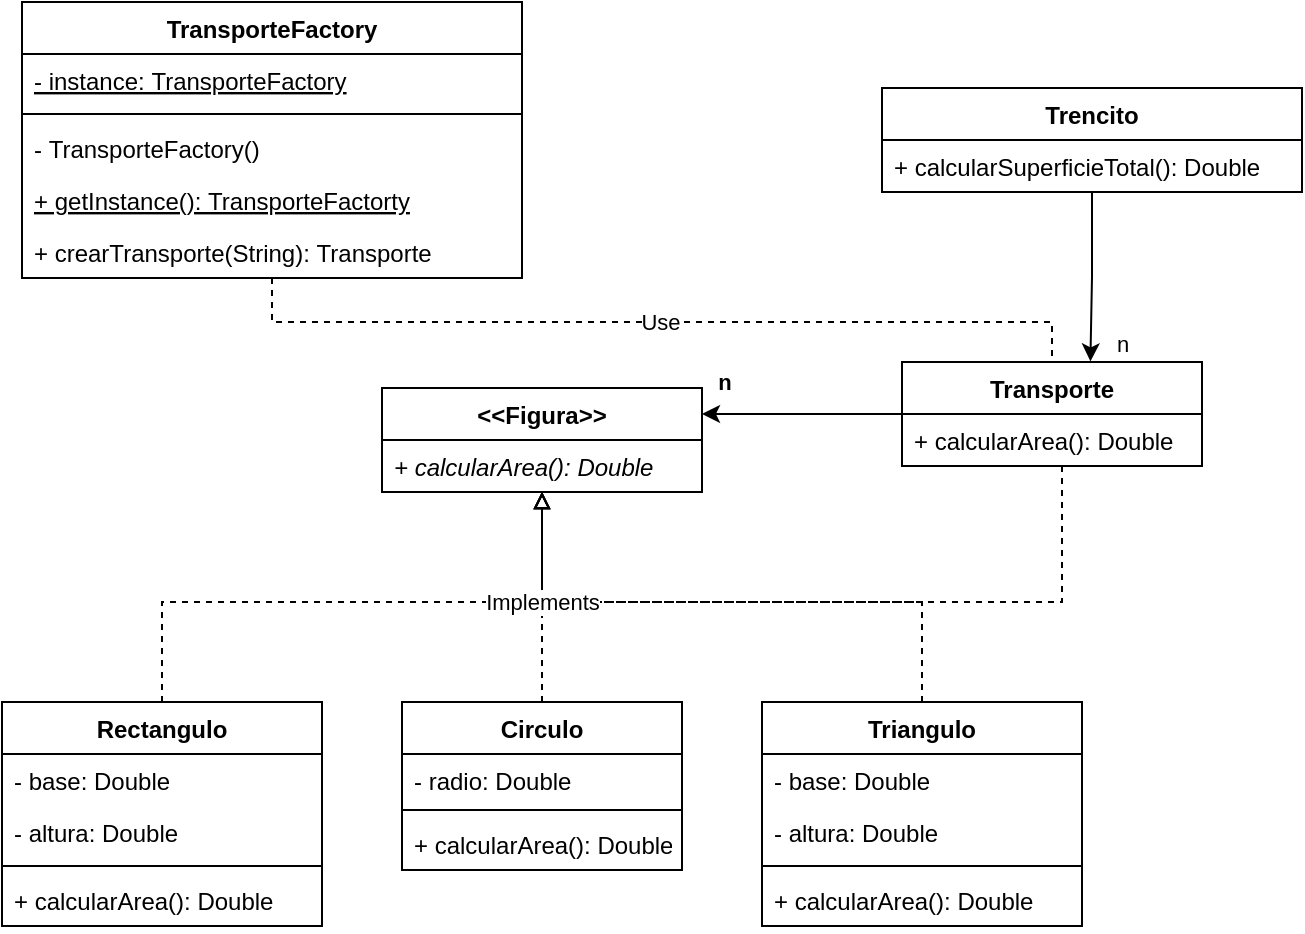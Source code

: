 <mxfile version="14.9.2" type="github">
  <diagram id="QNE5aAsFZ-P1iKES6bLC" name="Page-1">
    <mxGraphModel dx="1567" dy="695" grid="1" gridSize="10" guides="1" tooltips="1" connect="1" arrows="1" fold="1" page="1" pageScale="1" pageWidth="827" pageHeight="1169" math="0" shadow="0">
      <root>
        <mxCell id="0" />
        <mxCell id="1" parent="0" />
        <mxCell id="QD39juJosPbNVd2jlSg1-66" value="n" style="edgeStyle=orthogonalEdgeStyle;rounded=0;orthogonalLoop=1;jettySize=auto;html=1;entryX=1;entryY=0.25;entryDx=0;entryDy=0;endArrow=classic;endFill=1;fontStyle=1" edge="1" parent="1" source="QD39juJosPbNVd2jlSg1-1" target="QD39juJosPbNVd2jlSg1-9">
          <mxGeometry x="0.8" y="-16" relative="1" as="geometry">
            <mxPoint x="1" as="offset" />
          </mxGeometry>
        </mxCell>
        <mxCell id="QD39juJosPbNVd2jlSg1-75" style="edgeStyle=orthogonalEdgeStyle;rounded=0;orthogonalLoop=1;jettySize=auto;html=1;dashed=1;endArrow=block;endFill=0;" edge="1" parent="1" source="QD39juJosPbNVd2jlSg1-1" target="QD39juJosPbNVd2jlSg1-9">
          <mxGeometry relative="1" as="geometry">
            <Array as="points">
              <mxPoint x="560" y="310" />
              <mxPoint x="300" y="310" />
            </Array>
          </mxGeometry>
        </mxCell>
        <mxCell id="QD39juJosPbNVd2jlSg1-1" value="Transporte" style="swimlane;fontStyle=1;align=center;verticalAlign=top;childLayout=stackLayout;horizontal=1;startSize=26;horizontalStack=0;resizeParent=1;resizeParentMax=0;resizeLast=0;collapsible=1;marginBottom=0;" vertex="1" parent="1">
          <mxGeometry x="480" y="190" width="150" height="52" as="geometry" />
        </mxCell>
        <mxCell id="QD39juJosPbNVd2jlSg1-4" value="+ calcularArea(): Double" style="text;strokeColor=none;fillColor=none;align=left;verticalAlign=top;spacingLeft=4;spacingRight=4;overflow=hidden;rotatable=0;points=[[0,0.5],[1,0.5]];portConstraint=eastwest;" vertex="1" parent="QD39juJosPbNVd2jlSg1-1">
          <mxGeometry y="26" width="150" height="26" as="geometry" />
        </mxCell>
        <mxCell id="QD39juJosPbNVd2jlSg1-73" style="edgeStyle=orthogonalEdgeStyle;rounded=0;orthogonalLoop=1;jettySize=auto;html=1;dashed=1;endArrow=block;endFill=0;" edge="1" parent="1" source="QD39juJosPbNVd2jlSg1-5" target="QD39juJosPbNVd2jlSg1-9">
          <mxGeometry relative="1" as="geometry" />
        </mxCell>
        <mxCell id="QD39juJosPbNVd2jlSg1-5" value="Circulo" style="swimlane;fontStyle=1;align=center;verticalAlign=top;childLayout=stackLayout;horizontal=1;startSize=26;horizontalStack=0;resizeParent=1;resizeParentMax=0;resizeLast=0;collapsible=1;marginBottom=0;" vertex="1" parent="1">
          <mxGeometry x="230" y="360" width="140" height="84" as="geometry" />
        </mxCell>
        <mxCell id="QD39juJosPbNVd2jlSg1-6" value="- radio: Double" style="text;strokeColor=none;fillColor=none;align=left;verticalAlign=top;spacingLeft=4;spacingRight=4;overflow=hidden;rotatable=0;points=[[0,0.5],[1,0.5]];portConstraint=eastwest;" vertex="1" parent="QD39juJosPbNVd2jlSg1-5">
          <mxGeometry y="26" width="140" height="24" as="geometry" />
        </mxCell>
        <mxCell id="QD39juJosPbNVd2jlSg1-7" value="" style="line;strokeWidth=1;fillColor=none;align=left;verticalAlign=middle;spacingTop=-1;spacingLeft=3;spacingRight=3;rotatable=0;labelPosition=right;points=[];portConstraint=eastwest;" vertex="1" parent="QD39juJosPbNVd2jlSg1-5">
          <mxGeometry y="50" width="140" height="8" as="geometry" />
        </mxCell>
        <mxCell id="QD39juJosPbNVd2jlSg1-8" value="+ calcularArea(): Double" style="text;strokeColor=none;fillColor=none;align=left;verticalAlign=top;spacingLeft=4;spacingRight=4;overflow=hidden;rotatable=0;points=[[0,0.5],[1,0.5]];portConstraint=eastwest;" vertex="1" parent="QD39juJosPbNVd2jlSg1-5">
          <mxGeometry y="58" width="140" height="26" as="geometry" />
        </mxCell>
        <mxCell id="QD39juJosPbNVd2jlSg1-9" value="&lt;&lt;Figura&gt;&gt;" style="swimlane;fontStyle=1;align=center;verticalAlign=top;childLayout=stackLayout;horizontal=1;startSize=26;horizontalStack=0;resizeParent=1;resizeParentMax=0;resizeLast=0;collapsible=1;marginBottom=0;" vertex="1" parent="1">
          <mxGeometry x="220" y="203" width="160" height="52" as="geometry" />
        </mxCell>
        <mxCell id="QD39juJosPbNVd2jlSg1-12" value="+ calcularArea(): Double" style="text;strokeColor=none;fillColor=none;align=left;verticalAlign=top;spacingLeft=4;spacingRight=4;overflow=hidden;rotatable=0;points=[[0,0.5],[1,0.5]];portConstraint=eastwest;fontStyle=2" vertex="1" parent="QD39juJosPbNVd2jlSg1-9">
          <mxGeometry y="26" width="160" height="26" as="geometry" />
        </mxCell>
        <mxCell id="QD39juJosPbNVd2jlSg1-71" style="edgeStyle=orthogonalEdgeStyle;rounded=0;orthogonalLoop=1;jettySize=auto;html=1;dashed=1;endArrow=block;endFill=0;" edge="1" parent="1" source="QD39juJosPbNVd2jlSg1-13" target="QD39juJosPbNVd2jlSg1-9">
          <mxGeometry relative="1" as="geometry">
            <Array as="points">
              <mxPoint x="110" y="310" />
              <mxPoint x="300" y="310" />
            </Array>
          </mxGeometry>
        </mxCell>
        <mxCell id="QD39juJosPbNVd2jlSg1-13" value="Rectangulo" style="swimlane;fontStyle=1;align=center;verticalAlign=top;childLayout=stackLayout;horizontal=1;startSize=26;horizontalStack=0;resizeParent=1;resizeParentMax=0;resizeLast=0;collapsible=1;marginBottom=0;" vertex="1" parent="1">
          <mxGeometry x="30" y="360" width="160" height="112" as="geometry" />
        </mxCell>
        <mxCell id="QD39juJosPbNVd2jlSg1-17" value="- base: Double" style="text;strokeColor=none;fillColor=none;align=left;verticalAlign=top;spacingLeft=4;spacingRight=4;overflow=hidden;rotatable=0;points=[[0,0.5],[1,0.5]];portConstraint=eastwest;" vertex="1" parent="QD39juJosPbNVd2jlSg1-13">
          <mxGeometry y="26" width="160" height="26" as="geometry" />
        </mxCell>
        <mxCell id="QD39juJosPbNVd2jlSg1-14" value="- altura: Double" style="text;strokeColor=none;fillColor=none;align=left;verticalAlign=top;spacingLeft=4;spacingRight=4;overflow=hidden;rotatable=0;points=[[0,0.5],[1,0.5]];portConstraint=eastwest;" vertex="1" parent="QD39juJosPbNVd2jlSg1-13">
          <mxGeometry y="52" width="160" height="26" as="geometry" />
        </mxCell>
        <mxCell id="QD39juJosPbNVd2jlSg1-15" value="" style="line;strokeWidth=1;fillColor=none;align=left;verticalAlign=middle;spacingTop=-1;spacingLeft=3;spacingRight=3;rotatable=0;labelPosition=right;points=[];portConstraint=eastwest;" vertex="1" parent="QD39juJosPbNVd2jlSg1-13">
          <mxGeometry y="78" width="160" height="8" as="geometry" />
        </mxCell>
        <mxCell id="QD39juJosPbNVd2jlSg1-16" value="+ calcularArea(): Double" style="text;strokeColor=none;fillColor=none;align=left;verticalAlign=top;spacingLeft=4;spacingRight=4;overflow=hidden;rotatable=0;points=[[0,0.5],[1,0.5]];portConstraint=eastwest;" vertex="1" parent="QD39juJosPbNVd2jlSg1-13">
          <mxGeometry y="86" width="160" height="26" as="geometry" />
        </mxCell>
        <mxCell id="QD39juJosPbNVd2jlSg1-74" value="Implements" style="edgeStyle=orthogonalEdgeStyle;rounded=0;orthogonalLoop=1;jettySize=auto;html=1;dashed=1;endArrow=block;endFill=0;" edge="1" parent="1" source="QD39juJosPbNVd2jlSg1-18" target="QD39juJosPbNVd2jlSg1-9">
          <mxGeometry x="0.627" relative="1" as="geometry">
            <Array as="points">
              <mxPoint x="490" y="310" />
              <mxPoint x="300" y="310" />
            </Array>
            <mxPoint as="offset" />
          </mxGeometry>
        </mxCell>
        <mxCell id="QD39juJosPbNVd2jlSg1-18" value="Triangulo" style="swimlane;fontStyle=1;align=center;verticalAlign=top;childLayout=stackLayout;horizontal=1;startSize=26;horizontalStack=0;resizeParent=1;resizeParentMax=0;resizeLast=0;collapsible=1;marginBottom=0;" vertex="1" parent="1">
          <mxGeometry x="410" y="360" width="160" height="112" as="geometry" />
        </mxCell>
        <mxCell id="QD39juJosPbNVd2jlSg1-19" value="- base: Double" style="text;strokeColor=none;fillColor=none;align=left;verticalAlign=top;spacingLeft=4;spacingRight=4;overflow=hidden;rotatable=0;points=[[0,0.5],[1,0.5]];portConstraint=eastwest;" vertex="1" parent="QD39juJosPbNVd2jlSg1-18">
          <mxGeometry y="26" width="160" height="26" as="geometry" />
        </mxCell>
        <mxCell id="QD39juJosPbNVd2jlSg1-22" value="- altura: Double" style="text;strokeColor=none;fillColor=none;align=left;verticalAlign=top;spacingLeft=4;spacingRight=4;overflow=hidden;rotatable=0;points=[[0,0.5],[1,0.5]];portConstraint=eastwest;" vertex="1" parent="QD39juJosPbNVd2jlSg1-18">
          <mxGeometry y="52" width="160" height="26" as="geometry" />
        </mxCell>
        <mxCell id="QD39juJosPbNVd2jlSg1-20" value="" style="line;strokeWidth=1;fillColor=none;align=left;verticalAlign=middle;spacingTop=-1;spacingLeft=3;spacingRight=3;rotatable=0;labelPosition=right;points=[];portConstraint=eastwest;" vertex="1" parent="QD39juJosPbNVd2jlSg1-18">
          <mxGeometry y="78" width="160" height="8" as="geometry" />
        </mxCell>
        <mxCell id="QD39juJosPbNVd2jlSg1-21" value="+ calcularArea(): Double" style="text;strokeColor=none;fillColor=none;align=left;verticalAlign=top;spacingLeft=4;spacingRight=4;overflow=hidden;rotatable=0;points=[[0,0.5],[1,0.5]];portConstraint=eastwest;" vertex="1" parent="QD39juJosPbNVd2jlSg1-18">
          <mxGeometry y="86" width="160" height="26" as="geometry" />
        </mxCell>
        <mxCell id="QD39juJosPbNVd2jlSg1-69" value="Use" style="edgeStyle=orthogonalEdgeStyle;rounded=0;orthogonalLoop=1;jettySize=auto;html=1;entryX=0.5;entryY=0;entryDx=0;entryDy=0;endArrow=none;endFill=0;dashed=1;" edge="1" parent="1" source="QD39juJosPbNVd2jlSg1-23" target="QD39juJosPbNVd2jlSg1-1">
          <mxGeometry relative="1" as="geometry">
            <Array as="points">
              <mxPoint x="165" y="170" />
              <mxPoint x="555" y="170" />
            </Array>
          </mxGeometry>
        </mxCell>
        <mxCell id="QD39juJosPbNVd2jlSg1-23" value="TransporteFactory" style="swimlane;fontStyle=1;align=center;verticalAlign=top;childLayout=stackLayout;horizontal=1;startSize=26;horizontalStack=0;resizeParent=1;resizeParentMax=0;resizeLast=0;collapsible=1;marginBottom=0;" vertex="1" parent="1">
          <mxGeometry x="40" y="10" width="250" height="138" as="geometry" />
        </mxCell>
        <mxCell id="QD39juJosPbNVd2jlSg1-24" value="- instance: TransporteFactory" style="text;strokeColor=none;fillColor=none;align=left;verticalAlign=top;spacingLeft=4;spacingRight=4;overflow=hidden;rotatable=0;points=[[0,0.5],[1,0.5]];portConstraint=eastwest;fontStyle=4" vertex="1" parent="QD39juJosPbNVd2jlSg1-23">
          <mxGeometry y="26" width="250" height="26" as="geometry" />
        </mxCell>
        <mxCell id="QD39juJosPbNVd2jlSg1-25" value="" style="line;strokeWidth=1;fillColor=none;align=left;verticalAlign=middle;spacingTop=-1;spacingLeft=3;spacingRight=3;rotatable=0;labelPosition=right;points=[];portConstraint=eastwest;" vertex="1" parent="QD39juJosPbNVd2jlSg1-23">
          <mxGeometry y="52" width="250" height="8" as="geometry" />
        </mxCell>
        <mxCell id="QD39juJosPbNVd2jlSg1-26" value="- TransporteFactory()" style="text;strokeColor=none;fillColor=none;align=left;verticalAlign=top;spacingLeft=4;spacingRight=4;overflow=hidden;rotatable=0;points=[[0,0.5],[1,0.5]];portConstraint=eastwest;" vertex="1" parent="QD39juJosPbNVd2jlSg1-23">
          <mxGeometry y="60" width="250" height="26" as="geometry" />
        </mxCell>
        <mxCell id="QD39juJosPbNVd2jlSg1-28" value="+ getInstance(): TransporteFactorty" style="text;strokeColor=none;fillColor=none;align=left;verticalAlign=top;spacingLeft=4;spacingRight=4;overflow=hidden;rotatable=0;points=[[0,0.5],[1,0.5]];portConstraint=eastwest;fontStyle=4" vertex="1" parent="QD39juJosPbNVd2jlSg1-23">
          <mxGeometry y="86" width="250" height="26" as="geometry" />
        </mxCell>
        <mxCell id="QD39juJosPbNVd2jlSg1-27" value="+ crearTransporte(String): Transporte " style="text;strokeColor=none;fillColor=none;align=left;verticalAlign=top;spacingLeft=4;spacingRight=4;overflow=hidden;rotatable=0;points=[[0,0.5],[1,0.5]];portConstraint=eastwest;" vertex="1" parent="QD39juJosPbNVd2jlSg1-23">
          <mxGeometry y="112" width="250" height="26" as="geometry" />
        </mxCell>
        <mxCell id="QD39juJosPbNVd2jlSg1-76" value="n" style="edgeStyle=orthogonalEdgeStyle;rounded=0;orthogonalLoop=1;jettySize=auto;html=1;entryX=0.628;entryY=-0.006;entryDx=0;entryDy=0;entryPerimeter=0;endArrow=classic;endFill=1;" edge="1" parent="1" source="QD39juJosPbNVd2jlSg1-30" target="QD39juJosPbNVd2jlSg1-1">
          <mxGeometry x="0.774" y="16" relative="1" as="geometry">
            <mxPoint y="1" as="offset" />
          </mxGeometry>
        </mxCell>
        <mxCell id="QD39juJosPbNVd2jlSg1-30" value="Trencito" style="swimlane;fontStyle=1;align=center;verticalAlign=top;childLayout=stackLayout;horizontal=1;startSize=26;horizontalStack=0;resizeParent=1;resizeParentMax=0;resizeLast=0;collapsible=1;marginBottom=0;" vertex="1" parent="1">
          <mxGeometry x="470" y="53" width="210" height="52" as="geometry" />
        </mxCell>
        <mxCell id="QD39juJosPbNVd2jlSg1-33" value="+ calcularSuperficieTotal(): Double" style="text;strokeColor=none;fillColor=none;align=left;verticalAlign=top;spacingLeft=4;spacingRight=4;overflow=hidden;rotatable=0;points=[[0,0.5],[1,0.5]];portConstraint=eastwest;" vertex="1" parent="QD39juJosPbNVd2jlSg1-30">
          <mxGeometry y="26" width="210" height="26" as="geometry" />
        </mxCell>
      </root>
    </mxGraphModel>
  </diagram>
</mxfile>
